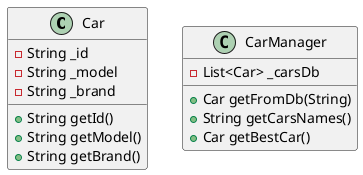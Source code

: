@startuml
class Car {
- String _id
- String _model
- String _brand
+ String getId()
+ String getModel()
+ String getBrand()
}
class CarManager {
- List<Car> _carsDb
+ Car getFromDb(String)
+ String getCarsNames()
+ Car getBestCar()
}
@enduml